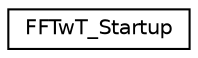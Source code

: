 digraph "Graphical Class Hierarchy"
{
  edge [fontname="Helvetica",fontsize="10",labelfontname="Helvetica",labelfontsize="10"];
  node [fontname="Helvetica",fontsize="10",shape=record];
  rankdir="LR";
  Node0 [label="FFTwT_Startup",height=0.2,width=0.4,color="black", fillcolor="white", style="filled",URL="$classFFTwT__Startup.html"];
}
